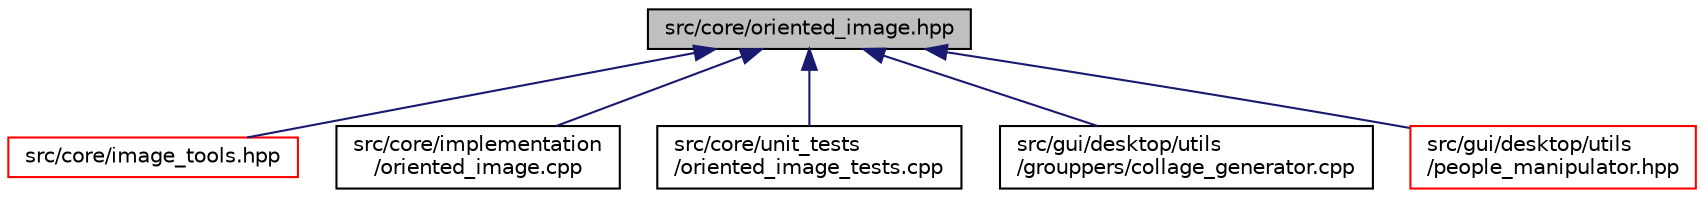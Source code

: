 digraph "src/core/oriented_image.hpp"
{
 // LATEX_PDF_SIZE
  edge [fontname="Helvetica",fontsize="10",labelfontname="Helvetica",labelfontsize="10"];
  node [fontname="Helvetica",fontsize="10",shape=record];
  Node1 [label="src/core/oriented_image.hpp",height=0.2,width=0.4,color="black", fillcolor="grey75", style="filled", fontcolor="black",tooltip=" "];
  Node1 -> Node2 [dir="back",color="midnightblue",fontsize="10",style="solid",fontname="Helvetica"];
  Node2 [label="src/core/image_tools.hpp",height=0.2,width=0.4,color="red", fillcolor="white", style="filled",URL="$image__tools_8hpp.html",tooltip=" "];
  Node1 -> Node8 [dir="back",color="midnightblue",fontsize="10",style="solid",fontname="Helvetica"];
  Node8 [label="src/core/implementation\l/oriented_image.cpp",height=0.2,width=0.4,color="black", fillcolor="white", style="filled",URL="$oriented__image_8cpp.html",tooltip=" "];
  Node1 -> Node9 [dir="back",color="midnightblue",fontsize="10",style="solid",fontname="Helvetica"];
  Node9 [label="src/core/unit_tests\l/oriented_image_tests.cpp",height=0.2,width=0.4,color="black", fillcolor="white", style="filled",URL="$oriented__image__tests_8cpp.html",tooltip=" "];
  Node1 -> Node10 [dir="back",color="midnightblue",fontsize="10",style="solid",fontname="Helvetica"];
  Node10 [label="src/gui/desktop/utils\l/grouppers/collage_generator.cpp",height=0.2,width=0.4,color="black", fillcolor="white", style="filled",URL="$collage__generator_8cpp.html",tooltip=" "];
  Node1 -> Node11 [dir="back",color="midnightblue",fontsize="10",style="solid",fontname="Helvetica"];
  Node11 [label="src/gui/desktop/utils\l/people_manipulator.hpp",height=0.2,width=0.4,color="red", fillcolor="white", style="filled",URL="$people__manipulator_8hpp.html",tooltip=" "];
}
